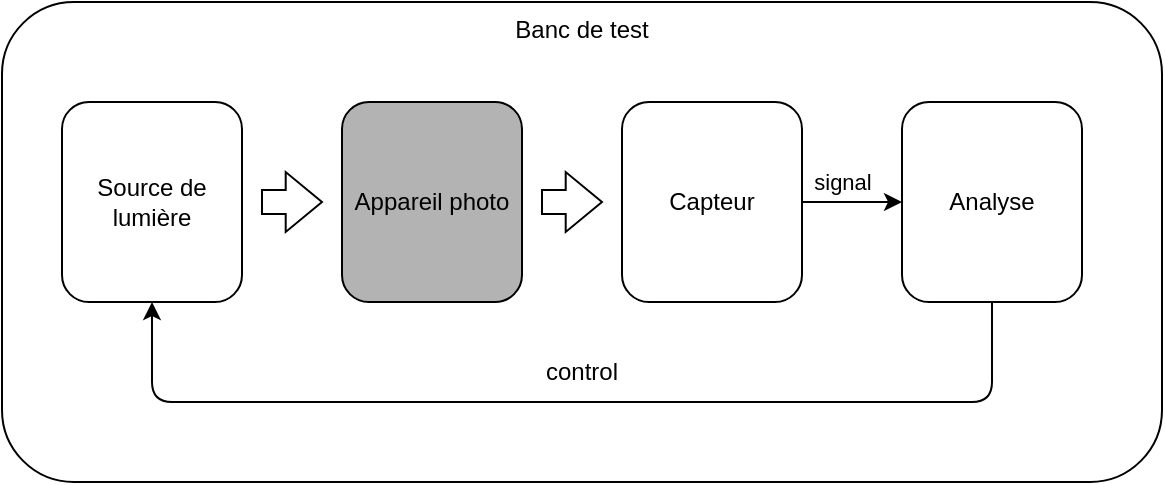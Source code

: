 <mxfile>
    <diagram id="FfG3Gqic9UCsEbPg3QcV" name="Page-1">
        <mxGraphModel dx="779" dy="537" grid="1" gridSize="10" guides="1" tooltips="1" connect="1" arrows="1" fold="1" page="1" pageScale="1" pageWidth="850" pageHeight="1100" math="0" shadow="0">
            <root>
                <mxCell id="0"/>
                <mxCell id="1" parent="0"/>
                <mxCell id="14" value="Banc de test" style="rounded=1;whiteSpace=wrap;html=1;verticalAlign=top;" vertex="1" parent="1">
                    <mxGeometry x="40" y="70" width="580" height="240" as="geometry"/>
                </mxCell>
                <mxCell id="2" value="Source de lumière" style="rounded=1;whiteSpace=wrap;html=1;" vertex="1" parent="1">
                    <mxGeometry x="70" y="120" width="90" height="100" as="geometry"/>
                </mxCell>
                <mxCell id="3" value="Appareil photo" style="rounded=1;whiteSpace=wrap;html=1;fillColor=#B3B3B3;" vertex="1" parent="1">
                    <mxGeometry x="210" y="120" width="90" height="100" as="geometry"/>
                </mxCell>
                <mxCell id="13" value="signal" style="edgeStyle=none;html=1;exitX=1;exitY=0.5;exitDx=0;exitDy=0;entryX=0;entryY=0.5;entryDx=0;entryDy=0;" edge="1" parent="1" source="4" target="7">
                    <mxGeometry x="-0.2" y="10" relative="1" as="geometry">
                        <mxPoint as="offset"/>
                    </mxGeometry>
                </mxCell>
                <mxCell id="4" value="Capteur" style="rounded=1;whiteSpace=wrap;html=1;" vertex="1" parent="1">
                    <mxGeometry x="350" y="120" width="90" height="100" as="geometry"/>
                </mxCell>
                <mxCell id="5" value="" style="shape=singleArrow;whiteSpace=wrap;html=1;arrowWidth=0.397;arrowSize=0.605;" vertex="1" parent="1">
                    <mxGeometry x="170" y="155" width="30" height="30" as="geometry"/>
                </mxCell>
                <mxCell id="6" value="" style="shape=singleArrow;whiteSpace=wrap;html=1;arrowWidth=0.397;arrowSize=0.605;" vertex="1" parent="1">
                    <mxGeometry x="310" y="155" width="30" height="30" as="geometry"/>
                </mxCell>
                <mxCell id="11" style="edgeStyle=none;html=1;exitX=0.5;exitY=1;exitDx=0;exitDy=0;entryX=0.5;entryY=1;entryDx=0;entryDy=0;" edge="1" parent="1" source="7" target="2">
                    <mxGeometry relative="1" as="geometry">
                        <mxPoint x="223.333" y="300" as="targetPoint"/>
                        <Array as="points">
                            <mxPoint x="535" y="270"/>
                            <mxPoint x="115" y="270"/>
                        </Array>
                    </mxGeometry>
                </mxCell>
                <mxCell id="7" value="Analyse" style="rounded=1;whiteSpace=wrap;html=1;" vertex="1" parent="1">
                    <mxGeometry x="490" y="120" width="90" height="100" as="geometry"/>
                </mxCell>
                <mxCell id="12" value="control" style="text;html=1;align=center;verticalAlign=middle;whiteSpace=wrap;rounded=0;" vertex="1" parent="1">
                    <mxGeometry x="300" y="240" width="60" height="30" as="geometry"/>
                </mxCell>
            </root>
        </mxGraphModel>
    </diagram>
</mxfile>